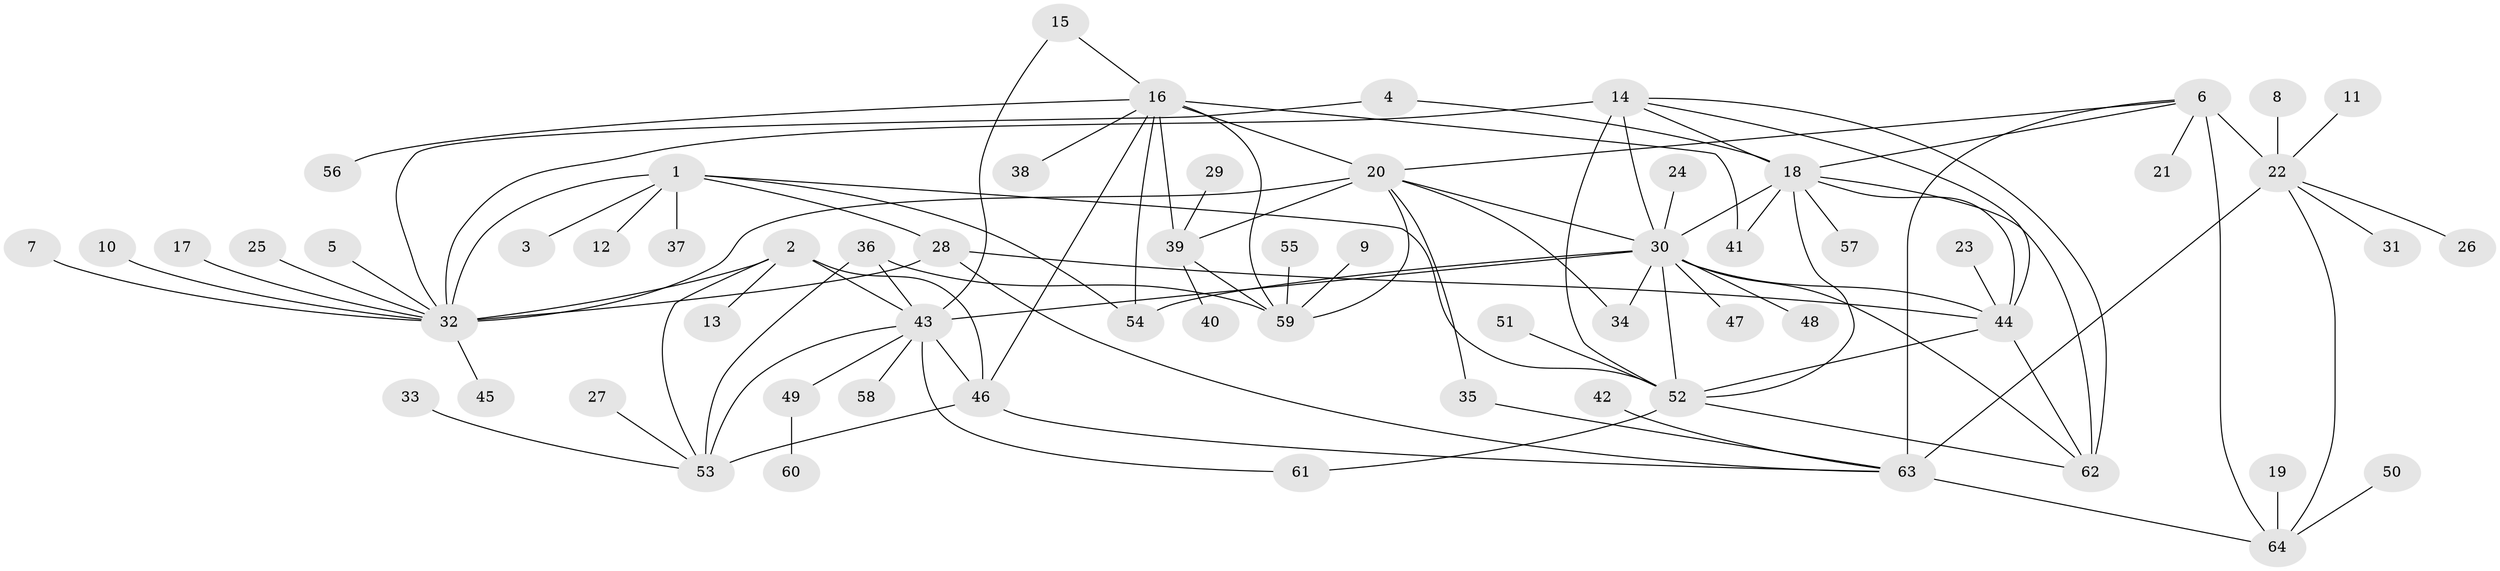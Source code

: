 // original degree distribution, {10: 0.03125, 8: 0.015625, 7: 0.0546875, 6: 0.03125, 11: 0.015625, 9: 0.03125, 14: 0.0078125, 12: 0.0078125, 17: 0.0078125, 5: 0.0234375, 13: 0.0078125, 1: 0.546875, 2: 0.1640625, 4: 0.0078125, 3: 0.046875}
// Generated by graph-tools (version 1.1) at 2025/02/03/09/25 03:02:34]
// undirected, 64 vertices, 101 edges
graph export_dot {
graph [start="1"]
  node [color=gray90,style=filled];
  1;
  2;
  3;
  4;
  5;
  6;
  7;
  8;
  9;
  10;
  11;
  12;
  13;
  14;
  15;
  16;
  17;
  18;
  19;
  20;
  21;
  22;
  23;
  24;
  25;
  26;
  27;
  28;
  29;
  30;
  31;
  32;
  33;
  34;
  35;
  36;
  37;
  38;
  39;
  40;
  41;
  42;
  43;
  44;
  45;
  46;
  47;
  48;
  49;
  50;
  51;
  52;
  53;
  54;
  55;
  56;
  57;
  58;
  59;
  60;
  61;
  62;
  63;
  64;
  1 -- 3 [weight=1.0];
  1 -- 12 [weight=1.0];
  1 -- 28 [weight=4.0];
  1 -- 32 [weight=4.0];
  1 -- 37 [weight=1.0];
  1 -- 52 [weight=1.0];
  1 -- 54 [weight=1.0];
  2 -- 13 [weight=1.0];
  2 -- 32 [weight=1.0];
  2 -- 43 [weight=1.0];
  2 -- 46 [weight=3.0];
  2 -- 53 [weight=1.0];
  4 -- 18 [weight=1.0];
  4 -- 32 [weight=1.0];
  5 -- 32 [weight=1.0];
  6 -- 18 [weight=1.0];
  6 -- 20 [weight=1.0];
  6 -- 21 [weight=1.0];
  6 -- 22 [weight=4.0];
  6 -- 63 [weight=2.0];
  6 -- 64 [weight=2.0];
  7 -- 32 [weight=1.0];
  8 -- 22 [weight=1.0];
  9 -- 59 [weight=1.0];
  10 -- 32 [weight=1.0];
  11 -- 22 [weight=1.0];
  14 -- 18 [weight=1.0];
  14 -- 30 [weight=1.0];
  14 -- 32 [weight=2.0];
  14 -- 44 [weight=1.0];
  14 -- 52 [weight=1.0];
  14 -- 62 [weight=1.0];
  15 -- 16 [weight=1.0];
  15 -- 43 [weight=1.0];
  16 -- 20 [weight=2.0];
  16 -- 38 [weight=1.0];
  16 -- 39 [weight=4.0];
  16 -- 41 [weight=1.0];
  16 -- 46 [weight=1.0];
  16 -- 54 [weight=1.0];
  16 -- 56 [weight=1.0];
  16 -- 59 [weight=2.0];
  17 -- 32 [weight=1.0];
  18 -- 30 [weight=1.0];
  18 -- 41 [weight=1.0];
  18 -- 44 [weight=1.0];
  18 -- 52 [weight=1.0];
  18 -- 57 [weight=1.0];
  18 -- 62 [weight=1.0];
  19 -- 64 [weight=1.0];
  20 -- 30 [weight=1.0];
  20 -- 32 [weight=1.0];
  20 -- 34 [weight=1.0];
  20 -- 35 [weight=1.0];
  20 -- 39 [weight=2.0];
  20 -- 59 [weight=1.0];
  22 -- 26 [weight=1.0];
  22 -- 31 [weight=1.0];
  22 -- 63 [weight=2.0];
  22 -- 64 [weight=2.0];
  23 -- 44 [weight=1.0];
  24 -- 30 [weight=1.0];
  25 -- 32 [weight=1.0];
  27 -- 53 [weight=1.0];
  28 -- 32 [weight=1.0];
  28 -- 44 [weight=1.0];
  28 -- 63 [weight=1.0];
  29 -- 39 [weight=1.0];
  30 -- 34 [weight=1.0];
  30 -- 43 [weight=1.0];
  30 -- 44 [weight=1.0];
  30 -- 47 [weight=1.0];
  30 -- 48 [weight=1.0];
  30 -- 52 [weight=1.0];
  30 -- 54 [weight=1.0];
  30 -- 62 [weight=1.0];
  32 -- 45 [weight=1.0];
  33 -- 53 [weight=1.0];
  35 -- 63 [weight=1.0];
  36 -- 43 [weight=1.0];
  36 -- 53 [weight=1.0];
  36 -- 59 [weight=1.0];
  39 -- 40 [weight=1.0];
  39 -- 59 [weight=2.0];
  42 -- 63 [weight=1.0];
  43 -- 46 [weight=3.0];
  43 -- 49 [weight=1.0];
  43 -- 53 [weight=1.0];
  43 -- 58 [weight=1.0];
  43 -- 61 [weight=1.0];
  44 -- 52 [weight=1.0];
  44 -- 62 [weight=1.0];
  46 -- 53 [weight=3.0];
  46 -- 63 [weight=1.0];
  49 -- 60 [weight=1.0];
  50 -- 64 [weight=1.0];
  51 -- 52 [weight=1.0];
  52 -- 61 [weight=1.0];
  52 -- 62 [weight=1.0];
  55 -- 59 [weight=1.0];
  63 -- 64 [weight=1.0];
}
